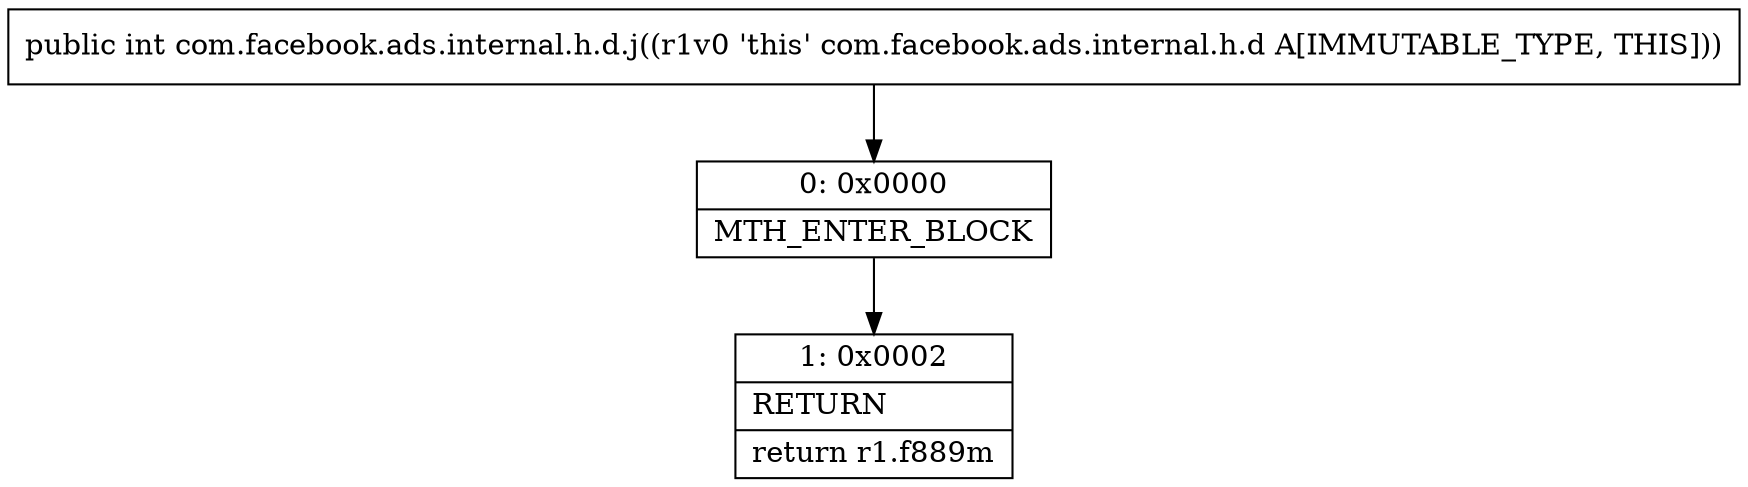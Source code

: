digraph "CFG forcom.facebook.ads.internal.h.d.j()I" {
Node_0 [shape=record,label="{0\:\ 0x0000|MTH_ENTER_BLOCK\l}"];
Node_1 [shape=record,label="{1\:\ 0x0002|RETURN\l|return r1.f889m\l}"];
MethodNode[shape=record,label="{public int com.facebook.ads.internal.h.d.j((r1v0 'this' com.facebook.ads.internal.h.d A[IMMUTABLE_TYPE, THIS])) }"];
MethodNode -> Node_0;
Node_0 -> Node_1;
}

